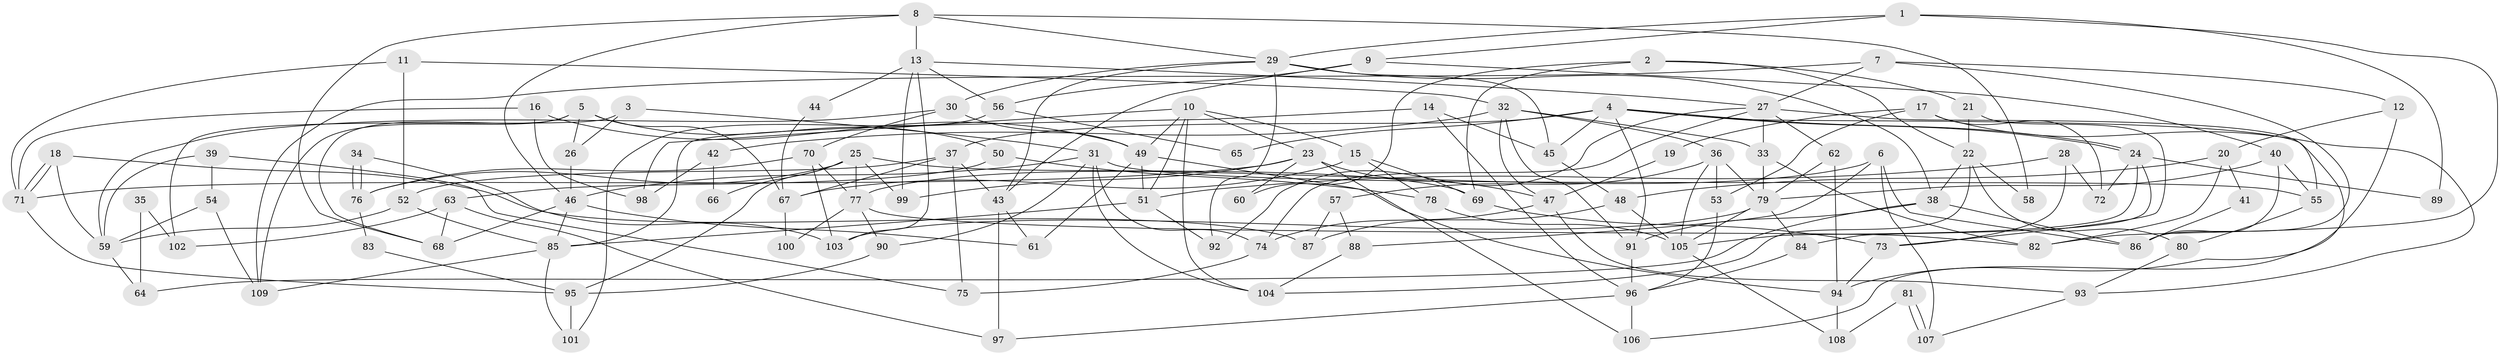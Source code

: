 // coarse degree distribution, {6: 0.11842105263157894, 3: 0.21052631578947367, 4: 0.23684210526315788, 7: 0.10526315789473684, 5: 0.10526315789473684, 9: 0.02631578947368421, 2: 0.10526315789473684, 10: 0.013157894736842105, 8: 0.07894736842105263}
// Generated by graph-tools (version 1.1) at 2025/52/02/27/25 19:52:02]
// undirected, 109 vertices, 218 edges
graph export_dot {
graph [start="1"]
  node [color=gray90,style=filled];
  1;
  2;
  3;
  4;
  5;
  6;
  7;
  8;
  9;
  10;
  11;
  12;
  13;
  14;
  15;
  16;
  17;
  18;
  19;
  20;
  21;
  22;
  23;
  24;
  25;
  26;
  27;
  28;
  29;
  30;
  31;
  32;
  33;
  34;
  35;
  36;
  37;
  38;
  39;
  40;
  41;
  42;
  43;
  44;
  45;
  46;
  47;
  48;
  49;
  50;
  51;
  52;
  53;
  54;
  55;
  56;
  57;
  58;
  59;
  60;
  61;
  62;
  63;
  64;
  65;
  66;
  67;
  68;
  69;
  70;
  71;
  72;
  73;
  74;
  75;
  76;
  77;
  78;
  79;
  80;
  81;
  82;
  83;
  84;
  85;
  86;
  87;
  88;
  89;
  90;
  91;
  92;
  93;
  94;
  95;
  96;
  97;
  98;
  99;
  100;
  101;
  102;
  103;
  104;
  105;
  106;
  107;
  108;
  109;
  1 -- 29;
  1 -- 9;
  1 -- 82;
  1 -- 89;
  2 -- 22;
  2 -- 21;
  2 -- 60;
  2 -- 69;
  3 -- 31;
  3 -- 26;
  3 -- 102;
  4 -- 91;
  4 -- 24;
  4 -- 24;
  4 -- 37;
  4 -- 45;
  4 -- 65;
  4 -- 94;
  5 -- 109;
  5 -- 67;
  5 -- 26;
  5 -- 50;
  5 -- 68;
  6 -- 77;
  6 -- 88;
  6 -- 86;
  6 -- 107;
  7 -- 12;
  7 -- 27;
  7 -- 86;
  7 -- 109;
  8 -- 68;
  8 -- 29;
  8 -- 13;
  8 -- 46;
  8 -- 58;
  9 -- 40;
  9 -- 56;
  9 -- 43;
  10 -- 51;
  10 -- 49;
  10 -- 15;
  10 -- 23;
  10 -- 98;
  10 -- 104;
  11 -- 52;
  11 -- 71;
  11 -- 32;
  12 -- 106;
  12 -- 20;
  13 -- 27;
  13 -- 44;
  13 -- 56;
  13 -- 99;
  13 -- 103;
  14 -- 96;
  14 -- 85;
  14 -- 45;
  15 -- 69;
  15 -- 67;
  15 -- 78;
  16 -- 71;
  16 -- 49;
  16 -- 98;
  17 -- 53;
  17 -- 72;
  17 -- 19;
  17 -- 93;
  18 -- 59;
  18 -- 71;
  18 -- 71;
  18 -- 87;
  19 -- 47;
  20 -- 82;
  20 -- 48;
  20 -- 41;
  21 -- 22;
  21 -- 73;
  22 -- 104;
  22 -- 38;
  22 -- 58;
  22 -- 80;
  23 -- 47;
  23 -- 60;
  23 -- 71;
  23 -- 99;
  23 -- 106;
  24 -- 105;
  24 -- 72;
  24 -- 84;
  24 -- 89;
  25 -- 77;
  25 -- 99;
  25 -- 66;
  25 -- 69;
  25 -- 76;
  25 -- 95;
  26 -- 46;
  27 -- 92;
  27 -- 55;
  27 -- 33;
  27 -- 62;
  27 -- 74;
  28 -- 51;
  28 -- 73;
  28 -- 72;
  29 -- 43;
  29 -- 45;
  29 -- 30;
  29 -- 38;
  29 -- 92;
  30 -- 70;
  30 -- 49;
  30 -- 59;
  31 -- 74;
  31 -- 46;
  31 -- 55;
  31 -- 90;
  31 -- 104;
  32 -- 33;
  32 -- 36;
  32 -- 42;
  32 -- 47;
  32 -- 91;
  33 -- 79;
  33 -- 82;
  34 -- 76;
  34 -- 76;
  34 -- 103;
  35 -- 102;
  35 -- 64;
  36 -- 79;
  36 -- 53;
  36 -- 57;
  36 -- 105;
  37 -- 43;
  37 -- 52;
  37 -- 67;
  37 -- 75;
  38 -- 86;
  38 -- 64;
  38 -- 91;
  39 -- 54;
  39 -- 75;
  39 -- 59;
  40 -- 55;
  40 -- 86;
  40 -- 79;
  41 -- 86;
  42 -- 98;
  42 -- 66;
  43 -- 97;
  43 -- 61;
  44 -- 67;
  45 -- 48;
  46 -- 61;
  46 -- 68;
  46 -- 85;
  47 -- 93;
  47 -- 74;
  48 -- 105;
  48 -- 87;
  49 -- 94;
  49 -- 51;
  49 -- 61;
  50 -- 78;
  50 -- 63;
  51 -- 85;
  51 -- 92;
  52 -- 59;
  52 -- 85;
  53 -- 96;
  54 -- 109;
  54 -- 59;
  55 -- 80;
  56 -- 101;
  56 -- 65;
  57 -- 87;
  57 -- 88;
  59 -- 64;
  62 -- 79;
  62 -- 94;
  63 -- 68;
  63 -- 97;
  63 -- 102;
  67 -- 100;
  69 -- 73;
  70 -- 77;
  70 -- 76;
  70 -- 103;
  71 -- 95;
  73 -- 94;
  74 -- 75;
  76 -- 83;
  77 -- 90;
  77 -- 82;
  77 -- 100;
  78 -- 105;
  79 -- 103;
  79 -- 84;
  79 -- 105;
  80 -- 93;
  81 -- 107;
  81 -- 107;
  81 -- 108;
  83 -- 95;
  84 -- 96;
  85 -- 101;
  85 -- 109;
  88 -- 104;
  90 -- 95;
  91 -- 96;
  93 -- 107;
  94 -- 108;
  95 -- 101;
  96 -- 97;
  96 -- 106;
  105 -- 108;
}
